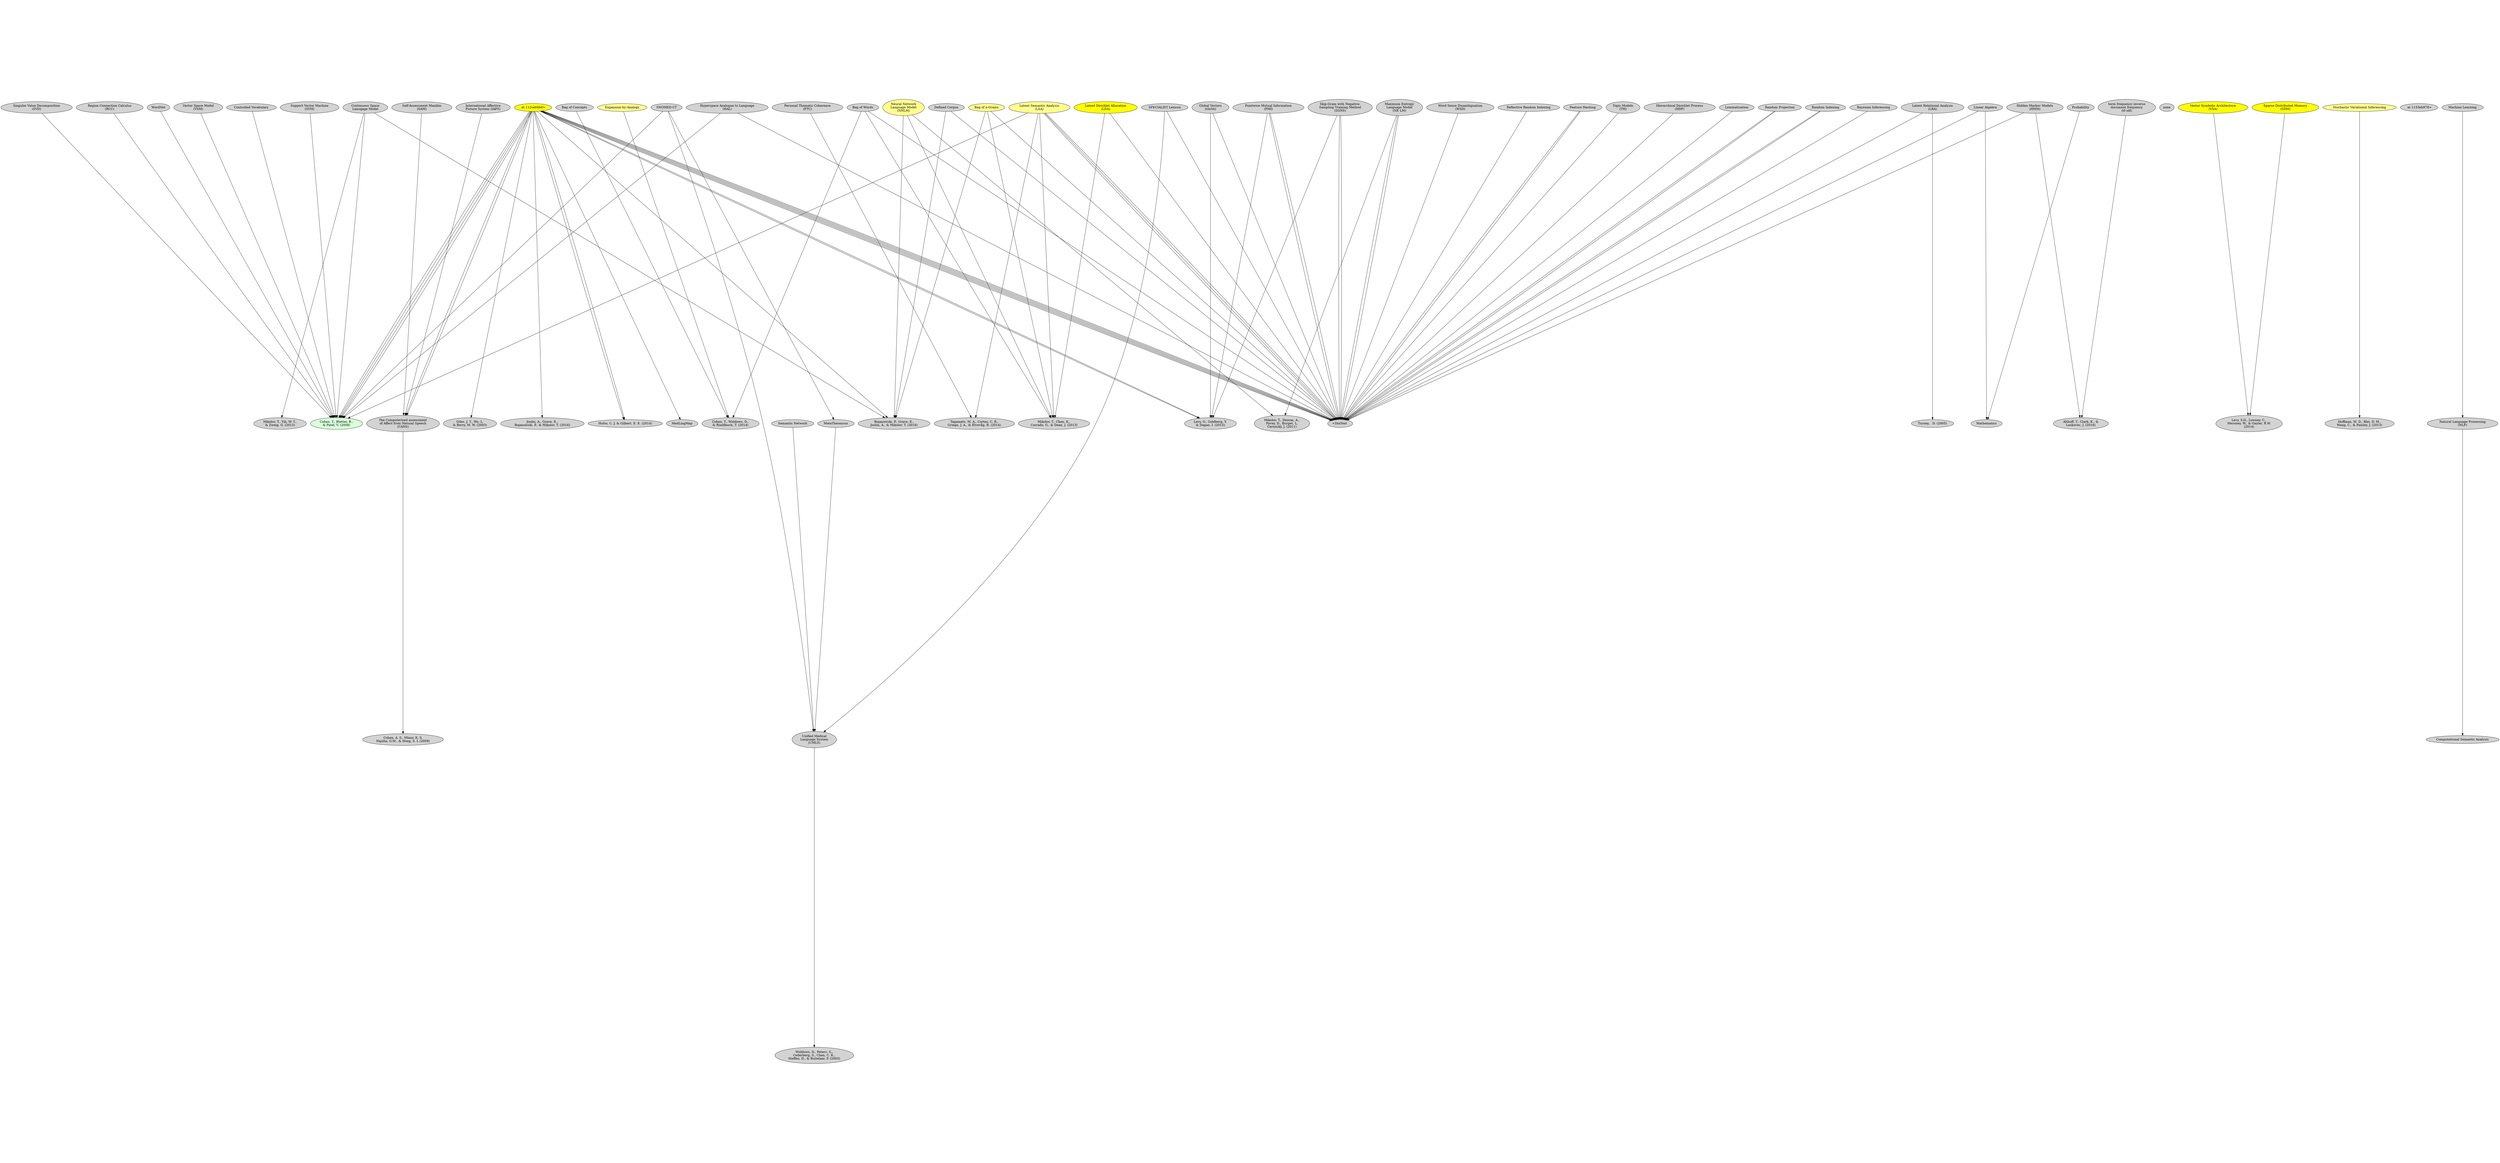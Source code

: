 # /Users/jon.clucas/language_processing_tools/data/language-processing-tools/lpt.dot
# generated by (dia)dot.py
digraph test {
ratio=0.464
node [style=filled]
"<DiaText "none" at 112ce94b0>" [fillcolor="#ffff90"];
"<DiaText "none" at 112ce94b0>" [fillcolor="#ffff00"];
"<DiaText "none" at 112ce94b0>" [fillcolor="#ffff90"];
"<DiaText "none" at 112ce94b0>" [fillcolor="#ffff90"];
"<DiaText "none" at 112ce94b0>" [fillcolor="#ffff90"];
"<DiaText "none" at 112ce94b0>" [fillcolor="#ffff00"];
"<DiaText "none" at 112ce94b0>" [fillcolor="#ffff90"];
"Expansion-by-Analogy" [fillcolor="#ffff90"];
"Vector Symbolic Architecture
(VSA)" [fillcolor="#ffff00"];
"Sparse Distributed Memory
(SDM)" [fillcolor="#ffff00"];
"Latent Dirichlet Allocation
(LDA)" [fillcolor="#ffff00"];
"Latent Semantic Analysis
(LSA)" [fillcolor="#ffff90"];
"Stochastic Variational Inferencing" [fillcolor="#ffff90"];
"Bag of n-Grams" [fillcolor="#ffff90"];
"Neural Network
Language Model
(NNLM)" [fillcolor="#ffff90"];
"Cohen, T., Bletter, B.,
& Patel, V. (2008)" [fillcolor="#daffda"];
"<DiaText "none" at 112ce94b0>" [fillcolor="#ffff00"];
"Random Projection" -> "<DiaText "none" at 112ce94b0>"
"Random Indexing" -> "<DiaText "none" at 112ce94b0>"
"<DiaText "none" at 112ce94b0>" -> "<DiaText "none" at 1133eb978>"
"<DiaText "none" at 112ce94b0>" -> "<DiaText "none" at 1133eb978>"
"Maximum Entropy
Language Model
(NE LM)" -> "<DiaText "none" at 112ce94b0>"
"Bayesian Inferencing" -> "<DiaText "none" at 112ce94b0>"
"Word Sense Disambiguation
(WSD)" -> "<DiaText "none" at 112ce94b0>"
"Random Indexing" -> "<DiaText "none" at 112ce94b0>"
"Hyperspace Analogue to Language
(HAL)" -> "<DiaText "none" at 112ce94b0>"
"Latent Semantic Analysis
(LSA)" -> "<DiaText "none" at 112ce94b0>"
"Latent Relational Analysis
(LRA)" -> "<DiaText "none" at 112ce94b0>"
"Reflective Random Indexing" -> "<DiaText "none" at 112ce94b0>"
"<DiaText "none" at 112ce94b0>" -> "Cohen, T., Bletter, B.,
& Patel, V. (2008)"
"Latent Semantic Analysis
(LSA)" -> "<DiaText "none" at 112ce94b0>"
"Defined Corpus" -> "<DiaText "none" at 112ce94b0>"
"Linear Algebra" -> "<DiaText "none" at 112ce94b0>"
"<DiaText "none" at 112ce94b0>" -> "Bojanowski, P., Grave, E.,
Joulin, A., & Mikolov, T. (2016)"
"Feature Hashing" -> "<DiaText "none" at 112ce94b0>"
"<DiaText "none" at 112ce94b0>" -> "Joulin, A., Grave, E.,
Bojanowski, P., & Mikolov, T. (2016)"
"Hidden Markov Models
(HMM)" -> "<DiaText "none" at 112ce94b0>"
"Bag of n-Grams" -> "<DiaText "none" at 112ce94b0>"
"<DiaText "none" at 112ce94b0>" -> "Levy, O., Goldberg, Y.
& Dagan, I. (2015)"
"Pointwise Mutual Information
(PMI)" -> "<DiaText "none" at 112ce94b0>"
"<DiaText "none" at 112ce94b0>" -> "<DiaText "none" at 1133eb978>"
"Skip-Gram with Negative-
Sampling Training Method
(SGNS)" -> "<DiaText "none" at 112ce94b0>"
"Bag of Words" -> "<DiaText "none" at 112ce94b0>"
"<DiaText "none" at 112ce94b0>" -> "<DiaText "none" at 1133eb978>"
"<DiaText "none" at 112ce94b0>" -> "<DiaText "none" at 1133eb978>"
"The Computerized assessment
of Affect from Natural Speech
(CANS)" -> "Cohen, A. S., Minor, K. S,
Najolia, G.M., & Hong, S. L (2009)"
"<DiaText "none" at 112ce94b0>" -> "The Computerized assessment
of Affect from Natural Speech
(CANS)"
"International Affective
Picture System (IAPS)" -> "The Computerized assessment
of Affect from Natural Speech
(CANS)"
"Self-Assessment Manikin
(SAM)" -> "The Computerized assessment
of Affect from Natural Speech
(CANS)"
"<DiaText "none" at 112ce94b0>" -> "The Computerized assessment
of Affect from Natural Speech
(CANS)"
"<DiaText "none" at 112ce94b0>" -> "Hutto, C. J. & Gilbert, E. E. (2014)"
"Feature Hashing" -> "<DiaText "none" at 112ce94b0>"
"<DiaText "none" at 112ce94b0>" -> "<DiaText "none" at 1133eb978>"
"Pointwise Mutual Information
(PMI)" -> "<DiaText "none" at 112ce94b0>"
"Skip-Gram with Negative-
Sampling Training Method
(SGNS)" -> "<DiaText "none" at 112ce94b0>"
"<DiaText "none" at 112ce94b0>" -> "Levy, O., Goldberg, Y.
& Dagan, I. (2015)"
"Global Vectors
(GloVe)" -> "<DiaText "none" at 112ce94b0>"
"<DiaText "none" at 112ce94b0>" -> "MedLingMap"
"<DiaText "none" at 112ce94b0>" -> "Cohen, T., Bletter, B.,
& Patel, V. (2008)"
"<DiaText "none" at 112ce94b0>" -> "Cohen, T., Bletter, B.,
& Patel, V. (2008)"
"<DiaText "none" at 112ce94b0>" -> "Giles, J. T., Wo, L.
& Berry, M. W. (2003)"
"<DiaText "none" at 112ce94b0>" -> "Cohen, T., Bletter, B.,
& Patel, V. (2008)"
"SPECIALIST Lexicon" -> "<DiaText "none" at 112ce94b0>"
"Latent Semantic Analysis
(LSA)" -> "<DiaText "none" at 112ce94b0>"
"Latent Dirichlet Allocation
(LDA)" -> "<DiaText "none" at 112ce94b0>"
"Topic Models
(TM)" -> "<DiaText "none" at 112ce94b0>"
"Random Projection" -> "<DiaText "none" at 112ce94b0>"
"Hierarchical Dirichlet Process
(HDP)" -> "<DiaText "none" at 112ce94b0>"
"Lemmatization" -> "<DiaText "none" at 112ce94b0>"
"Maximum Entropy
Language Model
(NE LM)" -> "<DiaText "none" at 112ce94b0>"
"<DiaText "none" at 112ce94b0>" -> "Hutto, C. J. & Gilbert, E. E. (2014)"
"Expansion-by-Analogy" -> "Cohen, T., Widdows, D.,
& Rindflesch, T. (2014)"
"Bag of Words" -> "Mikolov, T., Chen, K.,
Corrado, G., & Dean, J. (2013)"
"Bag of Words" -> "Cohen, T., Widdows, D.,
& Rindflesch, T. (2014)"
"Bag of Concepts" -> "Cohen, T., Widdows, D.,
& Rindflesch, T. (2014)"
"Vector Symbolic Architecture
(VSA)" -> "Levy, S.D., Lowney, C.,
Meroney, W., & Gayler, R.W.
(2014)"
"Sparse Distributed Memory
(SDM)" -> "Levy, S.D., Lowney, C.,
Meroney, W., & Gayler, R.W.
(2014)"
"Hidden Markov Models
(HMM)" -> "Althoff, T., Clark, K., &
Leskovec, J. (2016)"
"Latent Dirichlet Allocation
(LDA)" -> "Mikolov, T., Chen, K.,
Corrado, G., & Dean, J. (2013)"
"Personal Thematic Coherence
(PTC)" -> "Tagamets, M. A., Cortez, C. R.,
Griego, J. A., & Elvevåg, B. (2014)"
"Vector Space Model
(VSM)" -> "Cohen, T., Bletter, B.,
& Patel, V. (2008)"
"Latent Semantic Analysis
(LSA)" -> "Tagamets, M. A., Cortez, C. R.,
Griego, J. A., & Elvevåg, B. (2014)"
"Latent Semantic Analysis
(LSA)" -> "Mikolov, T., Chen, K.,
Corrado, G., & Dean, J. (2013)"
"Latent Semantic Analysis
(LSA)" -> "Cohen, T., Bletter, B.,
& Patel, V. (2008)"
"term frequency–inverse
document frequency
(tf–idf)" -> "Althoff, T., Clark, K., &
Leskovec, J. (2016)"
"Stochastic Variational Inferencing" -> "Hoffman, M. D., Blei, D. M.,
Wang, C., & Paisley, J. (2013)"
"Controlled Vocabulary" -> "Cohen, T., Bletter, B.,
& Patel, V. (2008)"
"Bag of n-Grams" -> "Bojanowski, P., Grave, E.,
Joulin, A., & Mikolov, T. (2016)"
"Bag of n-Grams" -> "Mikolov, T., Chen, K.,
Corrado, G., & Dean, J. (2013)"
"Support Vector Machine
(SVM)" -> "Cohen, T., Bletter, B.,
& Patel, V. (2008)"
"Neural Network
Language Model
(NNLM)" -> "Bojanowski, P., Grave, E.,
Joulin, A., & Mikolov, T. (2016)"
"Neural Network
Language Model
(NNLM)" -> "Mikolov, T., Deoras, A.,
Povey, D., Burget, L,
Černocký, J. (2011)"
"Neural Network
Language Model
(NNLM)" -> "Mikolov, T., Chen, K.,
Corrado, G., & Dean, J. (2013)"
"Latent Relational Analysis
(LRA)" -> "Turney, . D. (2005)"
"Singular Value Decomposition
(SVD)" -> "Cohen, T., Bletter, B.,
& Patel, V. (2008)"
"Defined Corpus" -> "Bojanowski, P., Grave, E.,
Joulin, A., & Mikolov, T. (2016)"
"Pointwise Mutual Information
(PMI)" -> "Levy, O., Goldberg, Y.
& Dagan, I. (2015)"
"Skip-Gram with Negative-
Sampling Training Method
(SGNS)" -> "Levy, O., Goldberg, Y.
& Dagan, I. (2015)"
"Global Vectors
(GloVe)" -> "Levy, O., Goldberg, Y.
& Dagan, I. (2015)"
"Maximum Entropy
Language Model
(NE LM)" -> "Mikolov, T., Deoras, A.,
Povey, D., Burget, L,
Černocký, J. (2011)"
"Hyperspace Analogue to Language
(HAL)" -> "Cohen, T., Bletter, B.,
& Patel, V. (2008)"
"Continuous Space
Lanugage Model" -> "Bojanowski, P., Grave, E.,
Joulin, A., & Mikolov, T. (2016)"
"Continuous Space
Lanugage Model" -> "Cohen, T., Bletter, B.,
& Patel, V. (2008)"
"Continuous Space
Lanugage Model" -> "Mikolov, T., Yih, W. T.,
& Zweig, G. (2013)"
"Region Connection Calculus
(RCC)" -> "Cohen, T., Bletter, B.,
& Patel, V. (2008)"
"SPECIALIST Lexicon" -> "Unified Medical
Language System
(UMLS)"
"SNOMED-CT" -> "MetaThesaurus"
"MetaThesaurus" -> "Unified Medical
Language System
(UMLS)"
"Semantic Network" -> "Unified Medical
Language System
(UMLS)"
"SNOMED-CT" -> "Unified Medical
Language System
(UMLS)"
"Unified Medical
Language System
(UMLS)" -> "Widdows, D., Peters, S.,
Cederberg, S., Chan, C. K.,
Steffen, D., & Buitelaar, P. (2003)"
"WordNet" -> "Cohen, T., Bletter, B.,
& Patel, V. (2008)"
"SNOMED-CT" -> "Cohen, T., Bletter, B.,
& Patel, V. (2008)"
"Natural Language Processing
(NLP)" -> "Computational Semantic Analysis"
"Probability" -> "Mathematics"
"Machine Learning" -> "Natural Language Processing
(NLP)"
"Linear Algebra" -> "Mathematics"
}
